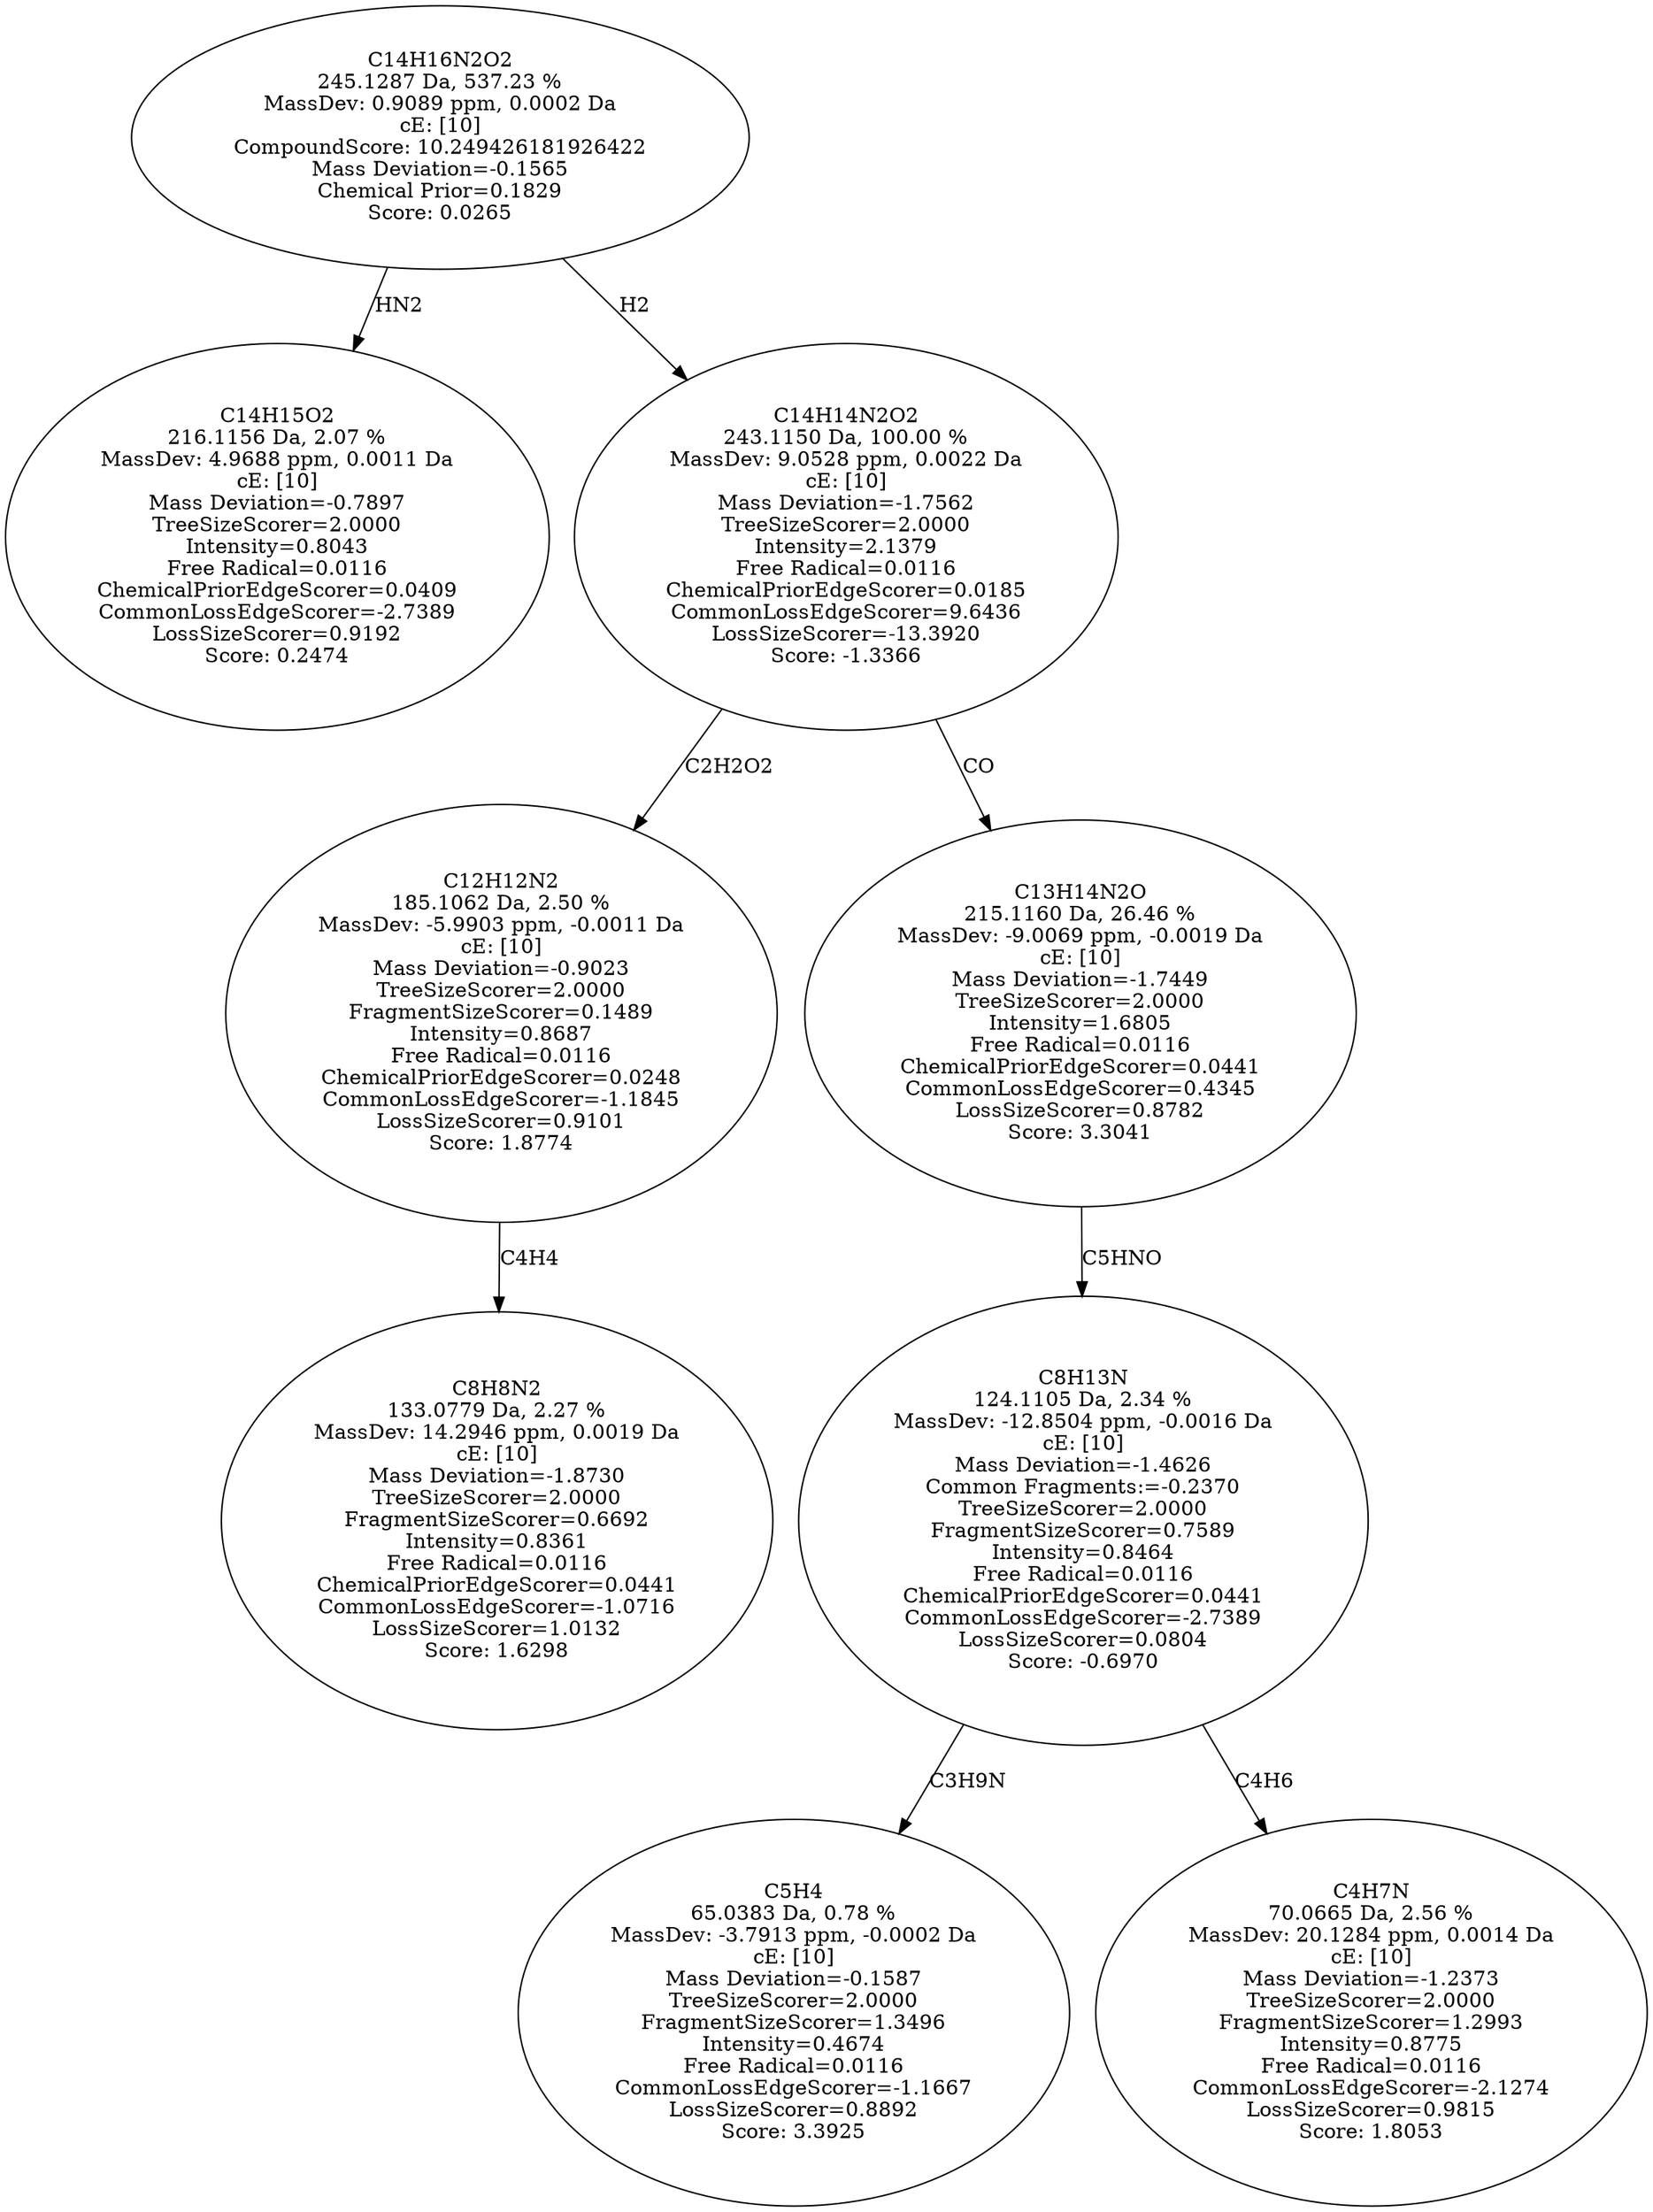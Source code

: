 strict digraph {
v1 [label="C14H15O2\n216.1156 Da, 2.07 %\nMassDev: 4.9688 ppm, 0.0011 Da\ncE: [10]\nMass Deviation=-0.7897\nTreeSizeScorer=2.0000\nIntensity=0.8043\nFree Radical=0.0116\nChemicalPriorEdgeScorer=0.0409\nCommonLossEdgeScorer=-2.7389\nLossSizeScorer=0.9192\nScore: 0.2474"];
v2 [label="C8H8N2\n133.0779 Da, 2.27 %\nMassDev: 14.2946 ppm, 0.0019 Da\ncE: [10]\nMass Deviation=-1.8730\nTreeSizeScorer=2.0000\nFragmentSizeScorer=0.6692\nIntensity=0.8361\nFree Radical=0.0116\nChemicalPriorEdgeScorer=0.0441\nCommonLossEdgeScorer=-1.0716\nLossSizeScorer=1.0132\nScore: 1.6298"];
v3 [label="C12H12N2\n185.1062 Da, 2.50 %\nMassDev: -5.9903 ppm, -0.0011 Da\ncE: [10]\nMass Deviation=-0.9023\nTreeSizeScorer=2.0000\nFragmentSizeScorer=0.1489\nIntensity=0.8687\nFree Radical=0.0116\nChemicalPriorEdgeScorer=0.0248\nCommonLossEdgeScorer=-1.1845\nLossSizeScorer=0.9101\nScore: 1.8774"];
v4 [label="C5H4\n65.0383 Da, 0.78 %\nMassDev: -3.7913 ppm, -0.0002 Da\ncE: [10]\nMass Deviation=-0.1587\nTreeSizeScorer=2.0000\nFragmentSizeScorer=1.3496\nIntensity=0.4674\nFree Radical=0.0116\nCommonLossEdgeScorer=-1.1667\nLossSizeScorer=0.8892\nScore: 3.3925"];
v5 [label="C4H7N\n70.0665 Da, 2.56 %\nMassDev: 20.1284 ppm, 0.0014 Da\ncE: [10]\nMass Deviation=-1.2373\nTreeSizeScorer=2.0000\nFragmentSizeScorer=1.2993\nIntensity=0.8775\nFree Radical=0.0116\nCommonLossEdgeScorer=-2.1274\nLossSizeScorer=0.9815\nScore: 1.8053"];
v6 [label="C8H13N\n124.1105 Da, 2.34 %\nMassDev: -12.8504 ppm, -0.0016 Da\ncE: [10]\nMass Deviation=-1.4626\nCommon Fragments:=-0.2370\nTreeSizeScorer=2.0000\nFragmentSizeScorer=0.7589\nIntensity=0.8464\nFree Radical=0.0116\nChemicalPriorEdgeScorer=0.0441\nCommonLossEdgeScorer=-2.7389\nLossSizeScorer=0.0804\nScore: -0.6970"];
v7 [label="C13H14N2O\n215.1160 Da, 26.46 %\nMassDev: -9.0069 ppm, -0.0019 Da\ncE: [10]\nMass Deviation=-1.7449\nTreeSizeScorer=2.0000\nIntensity=1.6805\nFree Radical=0.0116\nChemicalPriorEdgeScorer=0.0441\nCommonLossEdgeScorer=0.4345\nLossSizeScorer=0.8782\nScore: 3.3041"];
v8 [label="C14H14N2O2\n243.1150 Da, 100.00 %\nMassDev: 9.0528 ppm, 0.0022 Da\ncE: [10]\nMass Deviation=-1.7562\nTreeSizeScorer=2.0000\nIntensity=2.1379\nFree Radical=0.0116\nChemicalPriorEdgeScorer=0.0185\nCommonLossEdgeScorer=9.6436\nLossSizeScorer=-13.3920\nScore: -1.3366"];
v9 [label="C14H16N2O2\n245.1287 Da, 537.23 %\nMassDev: 0.9089 ppm, 0.0002 Da\ncE: [10]\nCompoundScore: 10.249426181926422\nMass Deviation=-0.1565\nChemical Prior=0.1829\nScore: 0.0265"];
v9 -> v1 [label="HN2"];
v3 -> v2 [label="C4H4"];
v8 -> v3 [label="C2H2O2"];
v6 -> v4 [label="C3H9N"];
v6 -> v5 [label="C4H6"];
v7 -> v6 [label="C5HNO"];
v8 -> v7 [label="CO"];
v9 -> v8 [label="H2"];
}